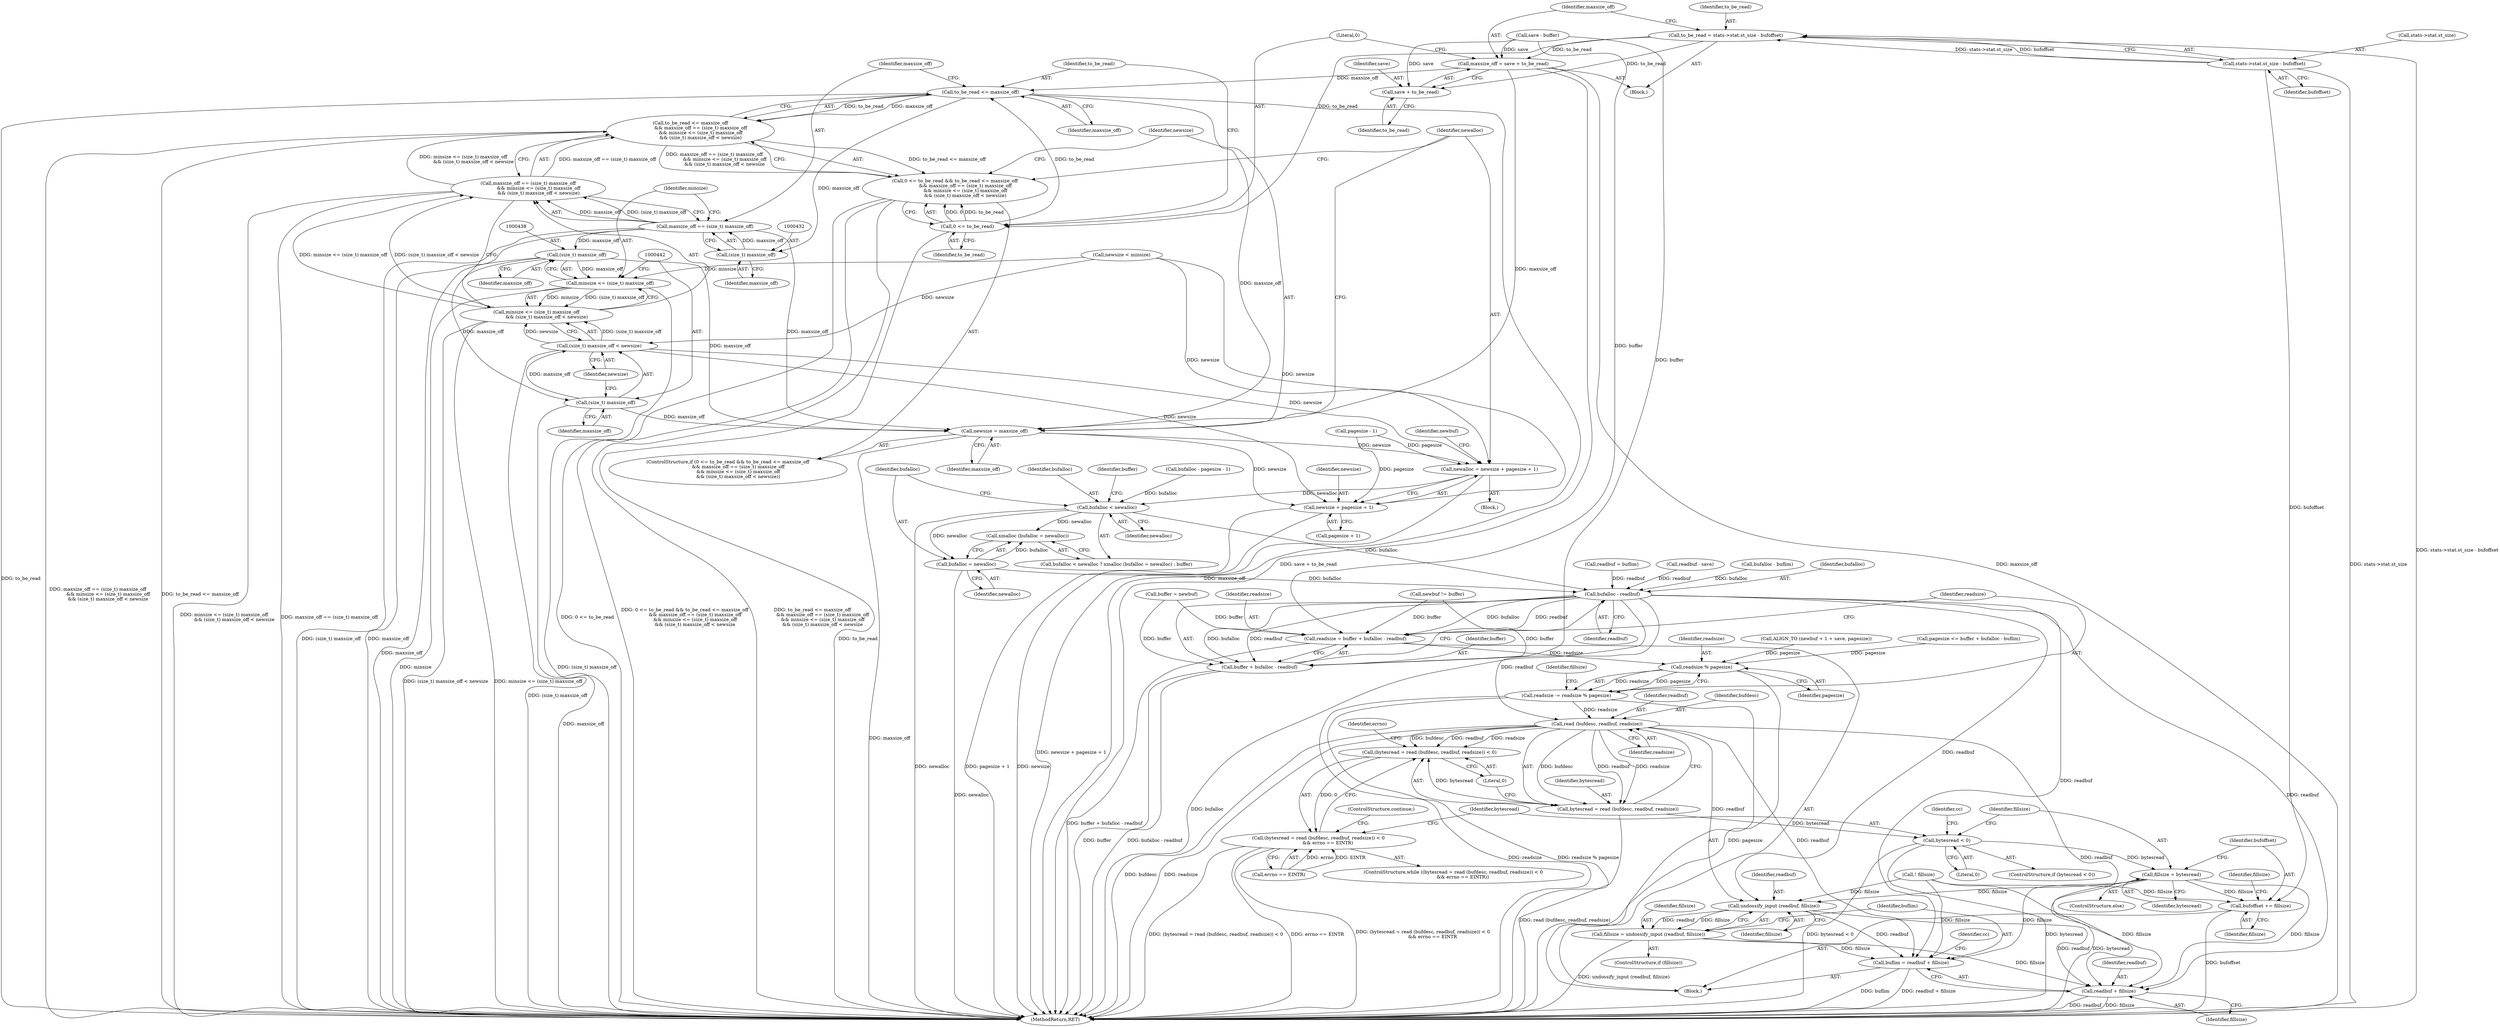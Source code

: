digraph "0_savannah_8fcf61523644df42e1905c81bed26838e0b04f91@API" {
"1000404" [label="(Call,to_be_read = stats->stat.st_size - bufoffset)"];
"1000406" [label="(Call,stats->stat.st_size - bufoffset)"];
"1000414" [label="(Call,maxsize_off = save + to_be_read)"];
"1000425" [label="(Call,to_be_read <= maxsize_off)"];
"1000424" [label="(Call,to_be_read <= maxsize_off\n              && maxsize_off == (size_t) maxsize_off\n              && minsize <= (size_t) maxsize_off\n              && (size_t) maxsize_off < newsize)"];
"1000420" [label="(Call,0 <= to_be_read && to_be_read <= maxsize_off\n              && maxsize_off == (size_t) maxsize_off\n              && minsize <= (size_t) maxsize_off\n              && (size_t) maxsize_off < newsize)"];
"1000431" [label="(Call,(size_t) maxsize_off)"];
"1000429" [label="(Call,maxsize_off == (size_t) maxsize_off)"];
"1000428" [label="(Call,maxsize_off == (size_t) maxsize_off\n              && minsize <= (size_t) maxsize_off\n              && (size_t) maxsize_off < newsize)"];
"1000437" [label="(Call,(size_t) maxsize_off)"];
"1000435" [label="(Call,minsize <= (size_t) maxsize_off)"];
"1000434" [label="(Call,minsize <= (size_t) maxsize_off\n              && (size_t) maxsize_off < newsize)"];
"1000441" [label="(Call,(size_t) maxsize_off)"];
"1000440" [label="(Call,(size_t) maxsize_off < newsize)"];
"1000448" [label="(Call,newalloc = newsize + pagesize + 1)"];
"1000458" [label="(Call,bufalloc < newalloc)"];
"1000461" [label="(Call,xmalloc (bufalloc = newalloc))"];
"1000462" [label="(Call,bufalloc = newalloc)"];
"1000506" [label="(Call,bufalloc - readbuf)"];
"1000502" [label="(Call,readsize = buffer + bufalloc - readbuf)"];
"1000511" [label="(Call,readsize % pagesize)"];
"1000509" [label="(Call,readsize -= readsize % pagesize)"];
"1000524" [label="(Call,read (bufdesc, readbuf, readsize))"];
"1000521" [label="(Call,(bytesread = read (bufdesc, readbuf, readsize)) < 0)"];
"1000520" [label="(Call,(bytesread = read (bufdesc, readbuf, readsize)) < 0\n             && errno == EINTR)"];
"1000522" [label="(Call,bytesread = read (bufdesc, readbuf, readsize))"];
"1000534" [label="(Call,bytesread < 0)"];
"1000541" [label="(Call,fillsize = bytesread)"];
"1000544" [label="(Call,bufoffset += fillsize)"];
"1000551" [label="(Call,undossify_input (readbuf, fillsize))"];
"1000549" [label="(Call,fillsize = undossify_input (readbuf, fillsize))"];
"1000554" [label="(Call,buflim = readbuf + fillsize)"];
"1000556" [label="(Call,readbuf + fillsize)"];
"1000504" [label="(Call,buffer + bufalloc - readbuf)"];
"1000450" [label="(Call,newsize + pagesize + 1)"];
"1000445" [label="(Call,newsize = maxsize_off)"];
"1000416" [label="(Call,save + to_be_read)"];
"1000421" [label="(Call,0 <= to_be_read)"];
"1000510" [label="(Identifier,readsize)"];
"1001415" [label="(MethodReturn,RET)"];
"1000416" [label="(Call,save + to_be_read)"];
"1000427" [label="(Identifier,maxsize_off)"];
"1000540" [label="(ControlStructure,else)"];
"1000524" [label="(Call,read (bufdesc, readbuf, readsize))"];
"1000440" [label="(Call,(size_t) maxsize_off < newsize)"];
"1000434" [label="(Call,minsize <= (size_t) maxsize_off\n              && (size_t) maxsize_off < newsize)"];
"1000420" [label="(Call,0 <= to_be_read && to_be_read <= maxsize_off\n              && maxsize_off == (size_t) maxsize_off\n              && minsize <= (size_t) maxsize_off\n              && (size_t) maxsize_off < newsize)"];
"1000509" [label="(Call,readsize -= readsize % pagesize)"];
"1000520" [label="(Call,(bytesread = read (bufdesc, readbuf, readsize)) < 0\n             && errno == EINTR)"];
"1000502" [label="(Call,readsize = buffer + bufalloc - readbuf)"];
"1000449" [label="(Identifier,newalloc)"];
"1000461" [label="(Call,xmalloc (bufalloc = newalloc))"];
"1000343" [label="(Call,readbuf = buflim)"];
"1000549" [label="(Call,fillsize = undossify_input (readbuf, fillsize))"];
"1000556" [label="(Call,readbuf + fillsize)"];
"1000557" [label="(Identifier,readbuf)"];
"1000441" [label="(Call,(size_t) maxsize_off)"];
"1000506" [label="(Call,bufalloc - readbuf)"];
"1000421" [label="(Call,0 <= to_be_read)"];
"1000546" [label="(Identifier,fillsize)"];
"1000515" [label="(Call,! fillsize)"];
"1000436" [label="(Identifier,minsize)"];
"1000402" [label="(Block,)"];
"1000443" [label="(Identifier,maxsize_off)"];
"1000545" [label="(Identifier,bufoffset)"];
"1000428" [label="(Call,maxsize_off == (size_t) maxsize_off\n              && minsize <= (size_t) maxsize_off\n              && (size_t) maxsize_off < newsize)"];
"1000352" [label="(Block,)"];
"1000535" [label="(Identifier,bytesread)"];
"1000425" [label="(Call,to_be_read <= maxsize_off)"];
"1000422" [label="(Literal,0)"];
"1000437" [label="(Call,(size_t) maxsize_off)"];
"1000451" [label="(Identifier,newsize)"];
"1000560" [label="(Identifier,cc)"];
"1000459" [label="(Identifier,bufalloc)"];
"1000493" [label="(Call,newbuf != buffer)"];
"1000512" [label="(Identifier,readsize)"];
"1000405" [label="(Identifier,to_be_read)"];
"1000528" [label="(Literal,0)"];
"1000511" [label="(Call,readsize % pagesize)"];
"1000477" [label="(Call,readbuf - save)"];
"1000339" [label="(Call,bufalloc - buflim)"];
"1000370" [label="(Call,newsize < minsize)"];
"1000530" [label="(Identifier,errno)"];
"1000522" [label="(Call,bytesread = read (bufdesc, readbuf, readsize))"];
"1000521" [label="(Call,(bytesread = read (bufdesc, readbuf, readsize)) < 0)"];
"1000423" [label="(Identifier,to_be_read)"];
"1000538" [label="(Identifier,cc)"];
"1000447" [label="(Identifier,maxsize_off)"];
"1000468" [label="(Call,ALIGN_TO (newbuf + 1 + save, pagesize))"];
"1000533" [label="(ControlStructure,if (bytesread < 0))"];
"1000426" [label="(Identifier,to_be_read)"];
"1000523" [label="(Identifier,bytesread)"];
"1000505" [label="(Identifier,buffer)"];
"1000460" [label="(Identifier,newalloc)"];
"1000335" [label="(Call,pagesize <= buffer + bufalloc - buflim)"];
"1000424" [label="(Call,to_be_read <= maxsize_off\n              && maxsize_off == (size_t) maxsize_off\n              && minsize <= (size_t) maxsize_off\n              && (size_t) maxsize_off < newsize)"];
"1000547" [label="(ControlStructure,if (fillsize))"];
"1000534" [label="(Call,bytesread < 0)"];
"1000433" [label="(Identifier,maxsize_off)"];
"1000418" [label="(Identifier,to_be_read)"];
"1000552" [label="(Identifier,readbuf)"];
"1000367" [label="(Call,pagesize - 1)"];
"1000315" [label="(Block,)"];
"1000431" [label="(Call,(size_t) maxsize_off)"];
"1000463" [label="(Identifier,bufalloc)"];
"1000508" [label="(Identifier,readbuf)"];
"1000503" [label="(Identifier,readsize)"];
"1000555" [label="(Identifier,buflim)"];
"1000407" [label="(Call,stats->stat.st_size)"];
"1000548" [label="(Identifier,fillsize)"];
"1000456" [label="(Identifier,newbuf)"];
"1000558" [label="(Identifier,fillsize)"];
"1000444" [label="(Identifier,newsize)"];
"1000457" [label="(Call,bufalloc < newalloc ? xmalloc (bufalloc = newalloc) : buffer)"];
"1000462" [label="(Call,bufalloc = newalloc)"];
"1000529" [label="(Call,errno == EINTR)"];
"1000412" [label="(Identifier,bufoffset)"];
"1000465" [label="(Identifier,buffer)"];
"1000526" [label="(Identifier,readbuf)"];
"1000448" [label="(Call,newalloc = newsize + pagesize + 1)"];
"1000541" [label="(Call,fillsize = bytesread)"];
"1000543" [label="(Identifier,bytesread)"];
"1000417" [label="(Identifier,save)"];
"1000430" [label="(Identifier,maxsize_off)"];
"1000450" [label="(Call,newsize + pagesize + 1)"];
"1000527" [label="(Identifier,readsize)"];
"1000513" [label="(Identifier,pagesize)"];
"1000532" [label="(ControlStructure,continue;)"];
"1000525" [label="(Identifier,bufdesc)"];
"1000446" [label="(Identifier,newsize)"];
"1000458" [label="(Call,bufalloc < newalloc)"];
"1000331" [label="(Call,save - buffer)"];
"1000429" [label="(Call,maxsize_off == (size_t) maxsize_off)"];
"1000365" [label="(Call,bufalloc - pagesize - 1)"];
"1000435" [label="(Call,minsize <= (size_t) maxsize_off)"];
"1000553" [label="(Identifier,fillsize)"];
"1000544" [label="(Call,bufoffset += fillsize)"];
"1000550" [label="(Identifier,fillsize)"];
"1000536" [label="(Literal,0)"];
"1000406" [label="(Call,stats->stat.st_size - bufoffset)"];
"1000499" [label="(Call,buffer = newbuf)"];
"1000519" [label="(ControlStructure,while ((bytesread = read (bufdesc, readbuf, readsize)) < 0\n             && errno == EINTR))"];
"1000507" [label="(Identifier,bufalloc)"];
"1000445" [label="(Call,newsize = maxsize_off)"];
"1000439" [label="(Identifier,maxsize_off)"];
"1000504" [label="(Call,buffer + bufalloc - readbuf)"];
"1000554" [label="(Call,buflim = readbuf + fillsize)"];
"1000404" [label="(Call,to_be_read = stats->stat.st_size - bufoffset)"];
"1000551" [label="(Call,undossify_input (readbuf, fillsize))"];
"1000452" [label="(Call,pagesize + 1)"];
"1000542" [label="(Identifier,fillsize)"];
"1000464" [label="(Identifier,newalloc)"];
"1000516" [label="(Identifier,fillsize)"];
"1000415" [label="(Identifier,maxsize_off)"];
"1000419" [label="(ControlStructure,if (0 <= to_be_read && to_be_read <= maxsize_off\n              && maxsize_off == (size_t) maxsize_off\n              && minsize <= (size_t) maxsize_off\n              && (size_t) maxsize_off < newsize))"];
"1000414" [label="(Call,maxsize_off = save + to_be_read)"];
"1000404" -> "1000402"  [label="AST: "];
"1000404" -> "1000406"  [label="CFG: "];
"1000405" -> "1000404"  [label="AST: "];
"1000406" -> "1000404"  [label="AST: "];
"1000415" -> "1000404"  [label="CFG: "];
"1000404" -> "1001415"  [label="DDG: stats->stat.st_size - bufoffset"];
"1000406" -> "1000404"  [label="DDG: stats->stat.st_size"];
"1000406" -> "1000404"  [label="DDG: bufoffset"];
"1000404" -> "1000414"  [label="DDG: to_be_read"];
"1000404" -> "1000416"  [label="DDG: to_be_read"];
"1000404" -> "1000421"  [label="DDG: to_be_read"];
"1000406" -> "1000412"  [label="CFG: "];
"1000407" -> "1000406"  [label="AST: "];
"1000412" -> "1000406"  [label="AST: "];
"1000406" -> "1001415"  [label="DDG: stats->stat.st_size"];
"1000406" -> "1000544"  [label="DDG: bufoffset"];
"1000414" -> "1000402"  [label="AST: "];
"1000414" -> "1000416"  [label="CFG: "];
"1000415" -> "1000414"  [label="AST: "];
"1000416" -> "1000414"  [label="AST: "];
"1000422" -> "1000414"  [label="CFG: "];
"1000414" -> "1001415"  [label="DDG: save + to_be_read"];
"1000414" -> "1001415"  [label="DDG: maxsize_off"];
"1000331" -> "1000414"  [label="DDG: save"];
"1000414" -> "1000425"  [label="DDG: maxsize_off"];
"1000414" -> "1000445"  [label="DDG: maxsize_off"];
"1000425" -> "1000424"  [label="AST: "];
"1000425" -> "1000427"  [label="CFG: "];
"1000426" -> "1000425"  [label="AST: "];
"1000427" -> "1000425"  [label="AST: "];
"1000430" -> "1000425"  [label="CFG: "];
"1000424" -> "1000425"  [label="CFG: "];
"1000425" -> "1001415"  [label="DDG: maxsize_off"];
"1000425" -> "1001415"  [label="DDG: to_be_read"];
"1000425" -> "1000424"  [label="DDG: to_be_read"];
"1000425" -> "1000424"  [label="DDG: maxsize_off"];
"1000421" -> "1000425"  [label="DDG: to_be_read"];
"1000425" -> "1000431"  [label="DDG: maxsize_off"];
"1000425" -> "1000445"  [label="DDG: maxsize_off"];
"1000424" -> "1000420"  [label="AST: "];
"1000424" -> "1000428"  [label="CFG: "];
"1000428" -> "1000424"  [label="AST: "];
"1000420" -> "1000424"  [label="CFG: "];
"1000424" -> "1001415"  [label="DDG: maxsize_off == (size_t) maxsize_off\n              && minsize <= (size_t) maxsize_off\n              && (size_t) maxsize_off < newsize"];
"1000424" -> "1001415"  [label="DDG: to_be_read <= maxsize_off"];
"1000424" -> "1000420"  [label="DDG: to_be_read <= maxsize_off"];
"1000424" -> "1000420"  [label="DDG: maxsize_off == (size_t) maxsize_off\n              && minsize <= (size_t) maxsize_off\n              && (size_t) maxsize_off < newsize"];
"1000428" -> "1000424"  [label="DDG: maxsize_off == (size_t) maxsize_off"];
"1000428" -> "1000424"  [label="DDG: minsize <= (size_t) maxsize_off\n              && (size_t) maxsize_off < newsize"];
"1000420" -> "1000419"  [label="AST: "];
"1000420" -> "1000421"  [label="CFG: "];
"1000421" -> "1000420"  [label="AST: "];
"1000446" -> "1000420"  [label="CFG: "];
"1000449" -> "1000420"  [label="CFG: "];
"1000420" -> "1001415"  [label="DDG: 0 <= to_be_read && to_be_read <= maxsize_off\n              && maxsize_off == (size_t) maxsize_off\n              && minsize <= (size_t) maxsize_off\n              && (size_t) maxsize_off < newsize"];
"1000420" -> "1001415"  [label="DDG: to_be_read <= maxsize_off\n              && maxsize_off == (size_t) maxsize_off\n              && minsize <= (size_t) maxsize_off\n              && (size_t) maxsize_off < newsize"];
"1000420" -> "1001415"  [label="DDG: 0 <= to_be_read"];
"1000421" -> "1000420"  [label="DDG: 0"];
"1000421" -> "1000420"  [label="DDG: to_be_read"];
"1000431" -> "1000429"  [label="AST: "];
"1000431" -> "1000433"  [label="CFG: "];
"1000432" -> "1000431"  [label="AST: "];
"1000433" -> "1000431"  [label="AST: "];
"1000429" -> "1000431"  [label="CFG: "];
"1000431" -> "1000429"  [label="DDG: maxsize_off"];
"1000429" -> "1000428"  [label="AST: "];
"1000430" -> "1000429"  [label="AST: "];
"1000436" -> "1000429"  [label="CFG: "];
"1000428" -> "1000429"  [label="CFG: "];
"1000429" -> "1001415"  [label="DDG: (size_t) maxsize_off"];
"1000429" -> "1001415"  [label="DDG: maxsize_off"];
"1000429" -> "1000428"  [label="DDG: maxsize_off"];
"1000429" -> "1000428"  [label="DDG: (size_t) maxsize_off"];
"1000429" -> "1000437"  [label="DDG: maxsize_off"];
"1000429" -> "1000445"  [label="DDG: maxsize_off"];
"1000428" -> "1000434"  [label="CFG: "];
"1000434" -> "1000428"  [label="AST: "];
"1000428" -> "1001415"  [label="DDG: minsize <= (size_t) maxsize_off\n              && (size_t) maxsize_off < newsize"];
"1000428" -> "1001415"  [label="DDG: maxsize_off == (size_t) maxsize_off"];
"1000434" -> "1000428"  [label="DDG: minsize <= (size_t) maxsize_off"];
"1000434" -> "1000428"  [label="DDG: (size_t) maxsize_off < newsize"];
"1000437" -> "1000435"  [label="AST: "];
"1000437" -> "1000439"  [label="CFG: "];
"1000438" -> "1000437"  [label="AST: "];
"1000439" -> "1000437"  [label="AST: "];
"1000435" -> "1000437"  [label="CFG: "];
"1000437" -> "1001415"  [label="DDG: maxsize_off"];
"1000437" -> "1000435"  [label="DDG: maxsize_off"];
"1000437" -> "1000441"  [label="DDG: maxsize_off"];
"1000437" -> "1000445"  [label="DDG: maxsize_off"];
"1000435" -> "1000434"  [label="AST: "];
"1000436" -> "1000435"  [label="AST: "];
"1000442" -> "1000435"  [label="CFG: "];
"1000434" -> "1000435"  [label="CFG: "];
"1000435" -> "1001415"  [label="DDG: minsize"];
"1000435" -> "1001415"  [label="DDG: (size_t) maxsize_off"];
"1000435" -> "1000434"  [label="DDG: minsize"];
"1000435" -> "1000434"  [label="DDG: (size_t) maxsize_off"];
"1000370" -> "1000435"  [label="DDG: minsize"];
"1000434" -> "1000440"  [label="CFG: "];
"1000440" -> "1000434"  [label="AST: "];
"1000434" -> "1001415"  [label="DDG: (size_t) maxsize_off < newsize"];
"1000434" -> "1001415"  [label="DDG: minsize <= (size_t) maxsize_off"];
"1000440" -> "1000434"  [label="DDG: (size_t) maxsize_off"];
"1000440" -> "1000434"  [label="DDG: newsize"];
"1000441" -> "1000440"  [label="AST: "];
"1000441" -> "1000443"  [label="CFG: "];
"1000442" -> "1000441"  [label="AST: "];
"1000443" -> "1000441"  [label="AST: "];
"1000444" -> "1000441"  [label="CFG: "];
"1000441" -> "1001415"  [label="DDG: maxsize_off"];
"1000441" -> "1000440"  [label="DDG: maxsize_off"];
"1000441" -> "1000445"  [label="DDG: maxsize_off"];
"1000440" -> "1000444"  [label="CFG: "];
"1000444" -> "1000440"  [label="AST: "];
"1000440" -> "1001415"  [label="DDG: (size_t) maxsize_off"];
"1000370" -> "1000440"  [label="DDG: newsize"];
"1000440" -> "1000448"  [label="DDG: newsize"];
"1000440" -> "1000450"  [label="DDG: newsize"];
"1000448" -> "1000352"  [label="AST: "];
"1000448" -> "1000450"  [label="CFG: "];
"1000449" -> "1000448"  [label="AST: "];
"1000450" -> "1000448"  [label="AST: "];
"1000456" -> "1000448"  [label="CFG: "];
"1000448" -> "1001415"  [label="DDG: newsize + pagesize + 1"];
"1000445" -> "1000448"  [label="DDG: newsize"];
"1000370" -> "1000448"  [label="DDG: newsize"];
"1000367" -> "1000448"  [label="DDG: pagesize"];
"1000448" -> "1000458"  [label="DDG: newalloc"];
"1000458" -> "1000457"  [label="AST: "];
"1000458" -> "1000460"  [label="CFG: "];
"1000459" -> "1000458"  [label="AST: "];
"1000460" -> "1000458"  [label="AST: "];
"1000463" -> "1000458"  [label="CFG: "];
"1000465" -> "1000458"  [label="CFG: "];
"1000458" -> "1001415"  [label="DDG: newalloc"];
"1000365" -> "1000458"  [label="DDG: bufalloc"];
"1000458" -> "1000461"  [label="DDG: newalloc"];
"1000458" -> "1000462"  [label="DDG: newalloc"];
"1000458" -> "1000506"  [label="DDG: bufalloc"];
"1000461" -> "1000457"  [label="AST: "];
"1000461" -> "1000462"  [label="CFG: "];
"1000462" -> "1000461"  [label="AST: "];
"1000457" -> "1000461"  [label="CFG: "];
"1000462" -> "1000461"  [label="DDG: bufalloc"];
"1000462" -> "1000464"  [label="CFG: "];
"1000463" -> "1000462"  [label="AST: "];
"1000464" -> "1000462"  [label="AST: "];
"1000462" -> "1001415"  [label="DDG: newalloc"];
"1000462" -> "1000506"  [label="DDG: bufalloc"];
"1000506" -> "1000504"  [label="AST: "];
"1000506" -> "1000508"  [label="CFG: "];
"1000507" -> "1000506"  [label="AST: "];
"1000508" -> "1000506"  [label="AST: "];
"1000504" -> "1000506"  [label="CFG: "];
"1000506" -> "1001415"  [label="DDG: bufalloc"];
"1000506" -> "1000502"  [label="DDG: bufalloc"];
"1000506" -> "1000502"  [label="DDG: readbuf"];
"1000506" -> "1000504"  [label="DDG: bufalloc"];
"1000506" -> "1000504"  [label="DDG: readbuf"];
"1000339" -> "1000506"  [label="DDG: bufalloc"];
"1000343" -> "1000506"  [label="DDG: readbuf"];
"1000477" -> "1000506"  [label="DDG: readbuf"];
"1000506" -> "1000524"  [label="DDG: readbuf"];
"1000506" -> "1000551"  [label="DDG: readbuf"];
"1000506" -> "1000554"  [label="DDG: readbuf"];
"1000506" -> "1000556"  [label="DDG: readbuf"];
"1000502" -> "1000315"  [label="AST: "];
"1000502" -> "1000504"  [label="CFG: "];
"1000503" -> "1000502"  [label="AST: "];
"1000504" -> "1000502"  [label="AST: "];
"1000510" -> "1000502"  [label="CFG: "];
"1000502" -> "1001415"  [label="DDG: buffer + bufalloc - readbuf"];
"1000499" -> "1000502"  [label="DDG: buffer"];
"1000493" -> "1000502"  [label="DDG: buffer"];
"1000331" -> "1000502"  [label="DDG: buffer"];
"1000502" -> "1000511"  [label="DDG: readsize"];
"1000511" -> "1000509"  [label="AST: "];
"1000511" -> "1000513"  [label="CFG: "];
"1000512" -> "1000511"  [label="AST: "];
"1000513" -> "1000511"  [label="AST: "];
"1000509" -> "1000511"  [label="CFG: "];
"1000511" -> "1001415"  [label="DDG: pagesize"];
"1000511" -> "1000509"  [label="DDG: readsize"];
"1000511" -> "1000509"  [label="DDG: pagesize"];
"1000335" -> "1000511"  [label="DDG: pagesize"];
"1000468" -> "1000511"  [label="DDG: pagesize"];
"1000509" -> "1000315"  [label="AST: "];
"1000510" -> "1000509"  [label="AST: "];
"1000516" -> "1000509"  [label="CFG: "];
"1000509" -> "1001415"  [label="DDG: readsize % pagesize"];
"1000509" -> "1001415"  [label="DDG: readsize"];
"1000509" -> "1000524"  [label="DDG: readsize"];
"1000524" -> "1000522"  [label="AST: "];
"1000524" -> "1000527"  [label="CFG: "];
"1000525" -> "1000524"  [label="AST: "];
"1000526" -> "1000524"  [label="AST: "];
"1000527" -> "1000524"  [label="AST: "];
"1000522" -> "1000524"  [label="CFG: "];
"1000524" -> "1001415"  [label="DDG: bufdesc"];
"1000524" -> "1001415"  [label="DDG: readsize"];
"1000524" -> "1000521"  [label="DDG: bufdesc"];
"1000524" -> "1000521"  [label="DDG: readbuf"];
"1000524" -> "1000521"  [label="DDG: readsize"];
"1000524" -> "1000522"  [label="DDG: bufdesc"];
"1000524" -> "1000522"  [label="DDG: readbuf"];
"1000524" -> "1000522"  [label="DDG: readsize"];
"1000524" -> "1000551"  [label="DDG: readbuf"];
"1000524" -> "1000554"  [label="DDG: readbuf"];
"1000524" -> "1000556"  [label="DDG: readbuf"];
"1000521" -> "1000520"  [label="AST: "];
"1000521" -> "1000528"  [label="CFG: "];
"1000522" -> "1000521"  [label="AST: "];
"1000528" -> "1000521"  [label="AST: "];
"1000530" -> "1000521"  [label="CFG: "];
"1000520" -> "1000521"  [label="CFG: "];
"1000521" -> "1000520"  [label="DDG: 0"];
"1000522" -> "1000521"  [label="DDG: bytesread"];
"1000520" -> "1000519"  [label="AST: "];
"1000520" -> "1000529"  [label="CFG: "];
"1000529" -> "1000520"  [label="AST: "];
"1000532" -> "1000520"  [label="CFG: "];
"1000535" -> "1000520"  [label="CFG: "];
"1000520" -> "1001415"  [label="DDG: (bytesread = read (bufdesc, readbuf, readsize)) < 0\n             && errno == EINTR"];
"1000520" -> "1001415"  [label="DDG: (bytesread = read (bufdesc, readbuf, readsize)) < 0"];
"1000520" -> "1001415"  [label="DDG: errno == EINTR"];
"1000529" -> "1000520"  [label="DDG: errno"];
"1000529" -> "1000520"  [label="DDG: EINTR"];
"1000523" -> "1000522"  [label="AST: "];
"1000528" -> "1000522"  [label="CFG: "];
"1000522" -> "1001415"  [label="DDG: read (bufdesc, readbuf, readsize)"];
"1000522" -> "1000534"  [label="DDG: bytesread"];
"1000534" -> "1000533"  [label="AST: "];
"1000534" -> "1000536"  [label="CFG: "];
"1000535" -> "1000534"  [label="AST: "];
"1000536" -> "1000534"  [label="AST: "];
"1000538" -> "1000534"  [label="CFG: "];
"1000542" -> "1000534"  [label="CFG: "];
"1000534" -> "1001415"  [label="DDG: bytesread < 0"];
"1000534" -> "1001415"  [label="DDG: bytesread"];
"1000534" -> "1000541"  [label="DDG: bytesread"];
"1000541" -> "1000540"  [label="AST: "];
"1000541" -> "1000543"  [label="CFG: "];
"1000542" -> "1000541"  [label="AST: "];
"1000543" -> "1000541"  [label="AST: "];
"1000545" -> "1000541"  [label="CFG: "];
"1000541" -> "1001415"  [label="DDG: bytesread"];
"1000541" -> "1000544"  [label="DDG: fillsize"];
"1000541" -> "1000551"  [label="DDG: fillsize"];
"1000541" -> "1000554"  [label="DDG: fillsize"];
"1000541" -> "1000556"  [label="DDG: fillsize"];
"1000544" -> "1000315"  [label="AST: "];
"1000544" -> "1000546"  [label="CFG: "];
"1000545" -> "1000544"  [label="AST: "];
"1000546" -> "1000544"  [label="AST: "];
"1000548" -> "1000544"  [label="CFG: "];
"1000544" -> "1001415"  [label="DDG: bufoffset"];
"1000515" -> "1000544"  [label="DDG: fillsize"];
"1000551" -> "1000549"  [label="AST: "];
"1000551" -> "1000553"  [label="CFG: "];
"1000552" -> "1000551"  [label="AST: "];
"1000553" -> "1000551"  [label="AST: "];
"1000549" -> "1000551"  [label="CFG: "];
"1000551" -> "1000549"  [label="DDG: readbuf"];
"1000551" -> "1000549"  [label="DDG: fillsize"];
"1000515" -> "1000551"  [label="DDG: fillsize"];
"1000551" -> "1000554"  [label="DDG: readbuf"];
"1000551" -> "1000556"  [label="DDG: readbuf"];
"1000549" -> "1000547"  [label="AST: "];
"1000550" -> "1000549"  [label="AST: "];
"1000555" -> "1000549"  [label="CFG: "];
"1000549" -> "1001415"  [label="DDG: undossify_input (readbuf, fillsize)"];
"1000549" -> "1000554"  [label="DDG: fillsize"];
"1000549" -> "1000556"  [label="DDG: fillsize"];
"1000554" -> "1000315"  [label="AST: "];
"1000554" -> "1000556"  [label="CFG: "];
"1000555" -> "1000554"  [label="AST: "];
"1000556" -> "1000554"  [label="AST: "];
"1000560" -> "1000554"  [label="CFG: "];
"1000554" -> "1001415"  [label="DDG: buflim"];
"1000554" -> "1001415"  [label="DDG: readbuf + fillsize"];
"1000515" -> "1000554"  [label="DDG: fillsize"];
"1000556" -> "1000558"  [label="CFG: "];
"1000557" -> "1000556"  [label="AST: "];
"1000558" -> "1000556"  [label="AST: "];
"1000556" -> "1001415"  [label="DDG: readbuf"];
"1000556" -> "1001415"  [label="DDG: fillsize"];
"1000515" -> "1000556"  [label="DDG: fillsize"];
"1000505" -> "1000504"  [label="AST: "];
"1000504" -> "1001415"  [label="DDG: bufalloc - readbuf"];
"1000504" -> "1001415"  [label="DDG: buffer"];
"1000499" -> "1000504"  [label="DDG: buffer"];
"1000493" -> "1000504"  [label="DDG: buffer"];
"1000331" -> "1000504"  [label="DDG: buffer"];
"1000450" -> "1000452"  [label="CFG: "];
"1000451" -> "1000450"  [label="AST: "];
"1000452" -> "1000450"  [label="AST: "];
"1000450" -> "1001415"  [label="DDG: pagesize + 1"];
"1000450" -> "1001415"  [label="DDG: newsize"];
"1000445" -> "1000450"  [label="DDG: newsize"];
"1000370" -> "1000450"  [label="DDG: newsize"];
"1000367" -> "1000450"  [label="DDG: pagesize"];
"1000445" -> "1000419"  [label="AST: "];
"1000445" -> "1000447"  [label="CFG: "];
"1000446" -> "1000445"  [label="AST: "];
"1000447" -> "1000445"  [label="AST: "];
"1000449" -> "1000445"  [label="CFG: "];
"1000445" -> "1001415"  [label="DDG: maxsize_off"];
"1000416" -> "1000418"  [label="CFG: "];
"1000417" -> "1000416"  [label="AST: "];
"1000418" -> "1000416"  [label="AST: "];
"1000331" -> "1000416"  [label="DDG: save"];
"1000421" -> "1000423"  [label="CFG: "];
"1000422" -> "1000421"  [label="AST: "];
"1000423" -> "1000421"  [label="AST: "];
"1000426" -> "1000421"  [label="CFG: "];
"1000421" -> "1001415"  [label="DDG: to_be_read"];
}
